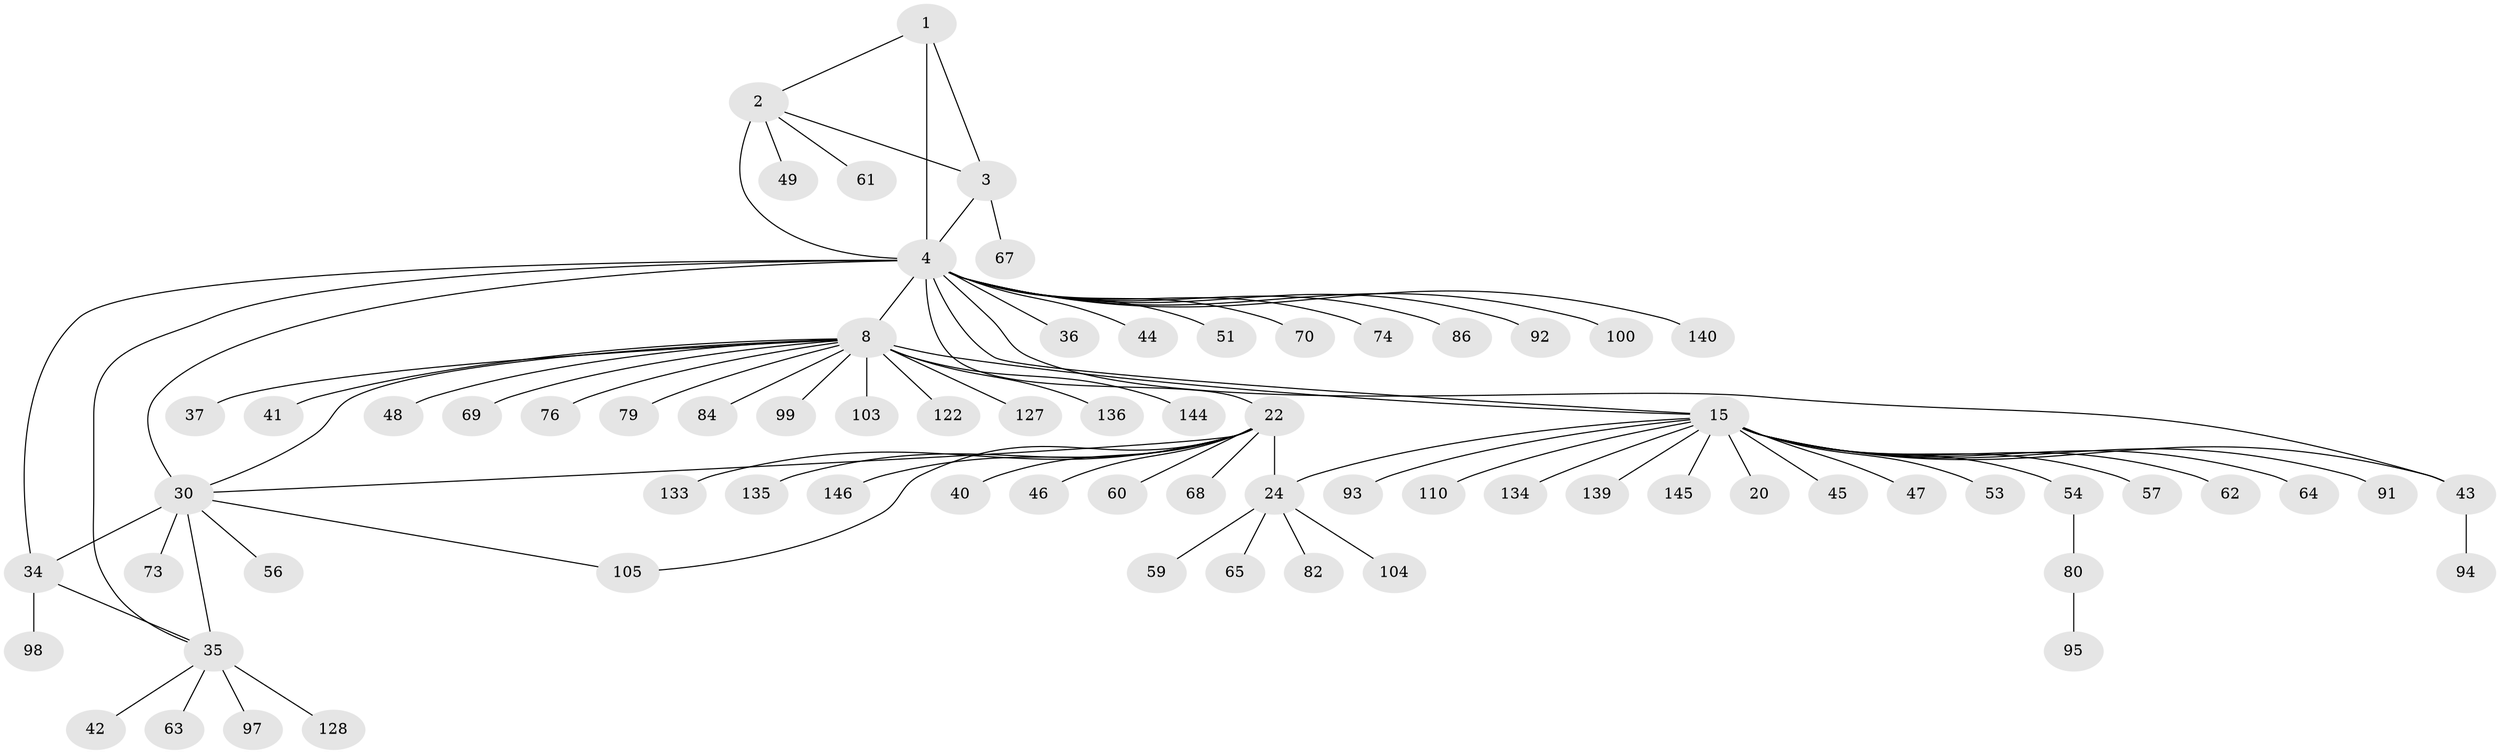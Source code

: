 // original degree distribution, {6: 0.00684931506849315, 8: 0.03424657534246575, 9: 0.0547945205479452, 10: 0.0547945205479452, 13: 0.0136986301369863, 12: 0.0273972602739726, 7: 0.0273972602739726, 11: 0.02054794520547945, 1: 0.636986301369863, 2: 0.0958904109589041, 3: 0.0273972602739726}
// Generated by graph-tools (version 1.1) at 2025/15/03/09/25 04:15:48]
// undirected, 73 vertices, 84 edges
graph export_dot {
graph [start="1"]
  node [color=gray90,style=filled];
  1;
  2;
  3 [super="+75+142"];
  4 [super="+5+7"];
  8 [super="+55+14+72+10+12"];
  15 [super="+16+17+18+19+102"];
  20 [super="+77"];
  22 [super="+66+23"];
  24 [super="+89+25+83"];
  30 [super="+141+31+85+32+132+113+33+71"];
  34 [super="+143+130"];
  35;
  36;
  37;
  40;
  41;
  42 [super="+101"];
  43;
  44;
  45 [super="+129"];
  46;
  47;
  48;
  49;
  51;
  53;
  54 [super="+106"];
  56;
  57 [super="+123"];
  59 [super="+121+116"];
  60;
  61;
  62 [super="+137"];
  63;
  64;
  65 [super="+118"];
  67;
  68;
  69;
  70;
  73;
  74;
  76;
  79;
  80;
  82;
  84;
  86;
  91;
  92;
  93;
  94;
  95;
  97;
  98;
  99;
  100;
  103;
  104;
  105;
  110;
  122;
  127;
  128;
  133;
  134;
  135;
  136;
  139;
  140;
  144;
  145;
  146;
  1 -- 2;
  1 -- 3;
  1 -- 4 [weight=4];
  2 -- 3;
  2 -- 4 [weight=4];
  2 -- 49;
  2 -- 61;
  3 -- 4 [weight=4];
  3 -- 67;
  4 -- 44;
  4 -- 15 [weight=4];
  4 -- 70;
  4 -- 8 [weight=7];
  4 -- 74;
  4 -- 140;
  4 -- 86;
  4 -- 22 [weight=2];
  4 -- 92;
  4 -- 30 [weight=4];
  4 -- 34;
  4 -- 35;
  4 -- 100;
  4 -- 51;
  4 -- 36;
  4 -- 43;
  8 -- 37;
  8 -- 136;
  8 -- 41;
  8 -- 79;
  8 -- 48;
  8 -- 144;
  8 -- 99;
  8 -- 103;
  8 -- 76;
  8 -- 15 [weight=2];
  8 -- 84;
  8 -- 122;
  8 -- 30 [weight=2];
  8 -- 127;
  8 -- 69;
  15 -- 20 [weight=6];
  15 -- 134;
  15 -- 64;
  15 -- 45;
  15 -- 145;
  15 -- 91;
  15 -- 110;
  15 -- 47;
  15 -- 54;
  15 -- 57;
  15 -- 139;
  15 -- 43;
  15 -- 53;
  15 -- 62;
  15 -- 93;
  15 -- 24;
  22 -- 24 [weight=12];
  22 -- 146;
  22 -- 68;
  22 -- 133;
  22 -- 135;
  22 -- 40;
  22 -- 105;
  22 -- 46;
  22 -- 60;
  22 -- 30;
  24 -- 59;
  24 -- 65;
  24 -- 82;
  24 -- 104;
  30 -- 34 [weight=4];
  30 -- 35 [weight=4];
  30 -- 73;
  30 -- 105;
  30 -- 56;
  34 -- 35;
  34 -- 98;
  35 -- 42;
  35 -- 63;
  35 -- 97;
  35 -- 128;
  43 -- 94;
  54 -- 80;
  80 -- 95;
}
